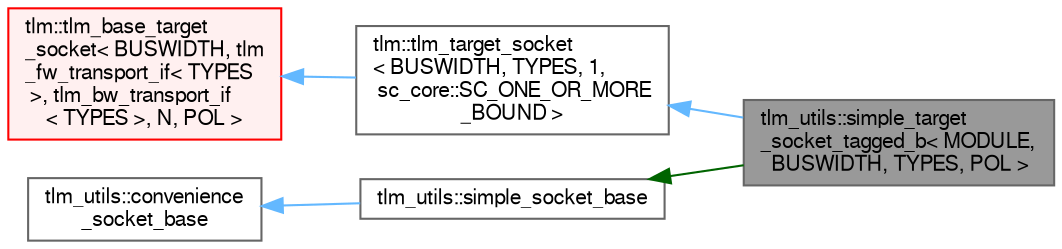 digraph "tlm_utils::simple_target_socket_tagged_b&lt; MODULE, BUSWIDTH, TYPES, POL &gt;"
{
 // LATEX_PDF_SIZE
  bgcolor="transparent";
  edge [fontname=FreeSans,fontsize=10,labelfontname=FreeSans,labelfontsize=10];
  node [fontname=FreeSans,fontsize=10,shape=box,height=0.2,width=0.4];
  rankdir="LR";
  Node1 [id="Node000001",label="tlm_utils::simple_target\l_socket_tagged_b\< MODULE,\l BUSWIDTH, TYPES, POL \>",height=0.2,width=0.4,color="gray40", fillcolor="grey60", style="filled", fontcolor="black",tooltip=" "];
  Node2 -> Node1 [id="edge1_Node000001_Node000002",dir="back",color="steelblue1",style="solid",tooltip=" "];
  Node2 [id="Node000002",label="tlm::tlm_target_socket\l\< BUSWIDTH, TYPES, 1,\l sc_core::SC_ONE_OR_MORE\l_BOUND \>",height=0.2,width=0.4,color="gray40", fillcolor="white", style="filled",URL="$a01261.html",tooltip=" "];
  Node3 -> Node2 [id="edge2_Node000002_Node000003",dir="back",color="steelblue1",style="solid",tooltip=" "];
  Node3 [id="Node000003",label="tlm::tlm_base_target\l_socket\< BUSWIDTH, tlm\l_fw_transport_if\< TYPES\l \>, tlm_bw_transport_if\l\< TYPES \>, N, POL \>",height=0.2,width=0.4,color="red", fillcolor="#FFF0F0", style="filled",URL="$a01249.html",tooltip=" "];
  Node7 -> Node1 [id="edge3_Node000001_Node000007",dir="back",color="darkgreen",style="solid",tooltip=" "];
  Node7 [id="Node000007",label="tlm_utils::simple_socket_base",height=0.2,width=0.4,color="gray40", fillcolor="white", style="filled",URL="$a01269.html",tooltip=" "];
  Node8 -> Node7 [id="edge4_Node000007_Node000008",dir="back",color="steelblue1",style="solid",tooltip=" "];
  Node8 [id="Node000008",label="tlm_utils::convenience\l_socket_base",height=0.2,width=0.4,color="gray40", fillcolor="white", style="filled",URL="$a01265.html",tooltip=" "];
}
